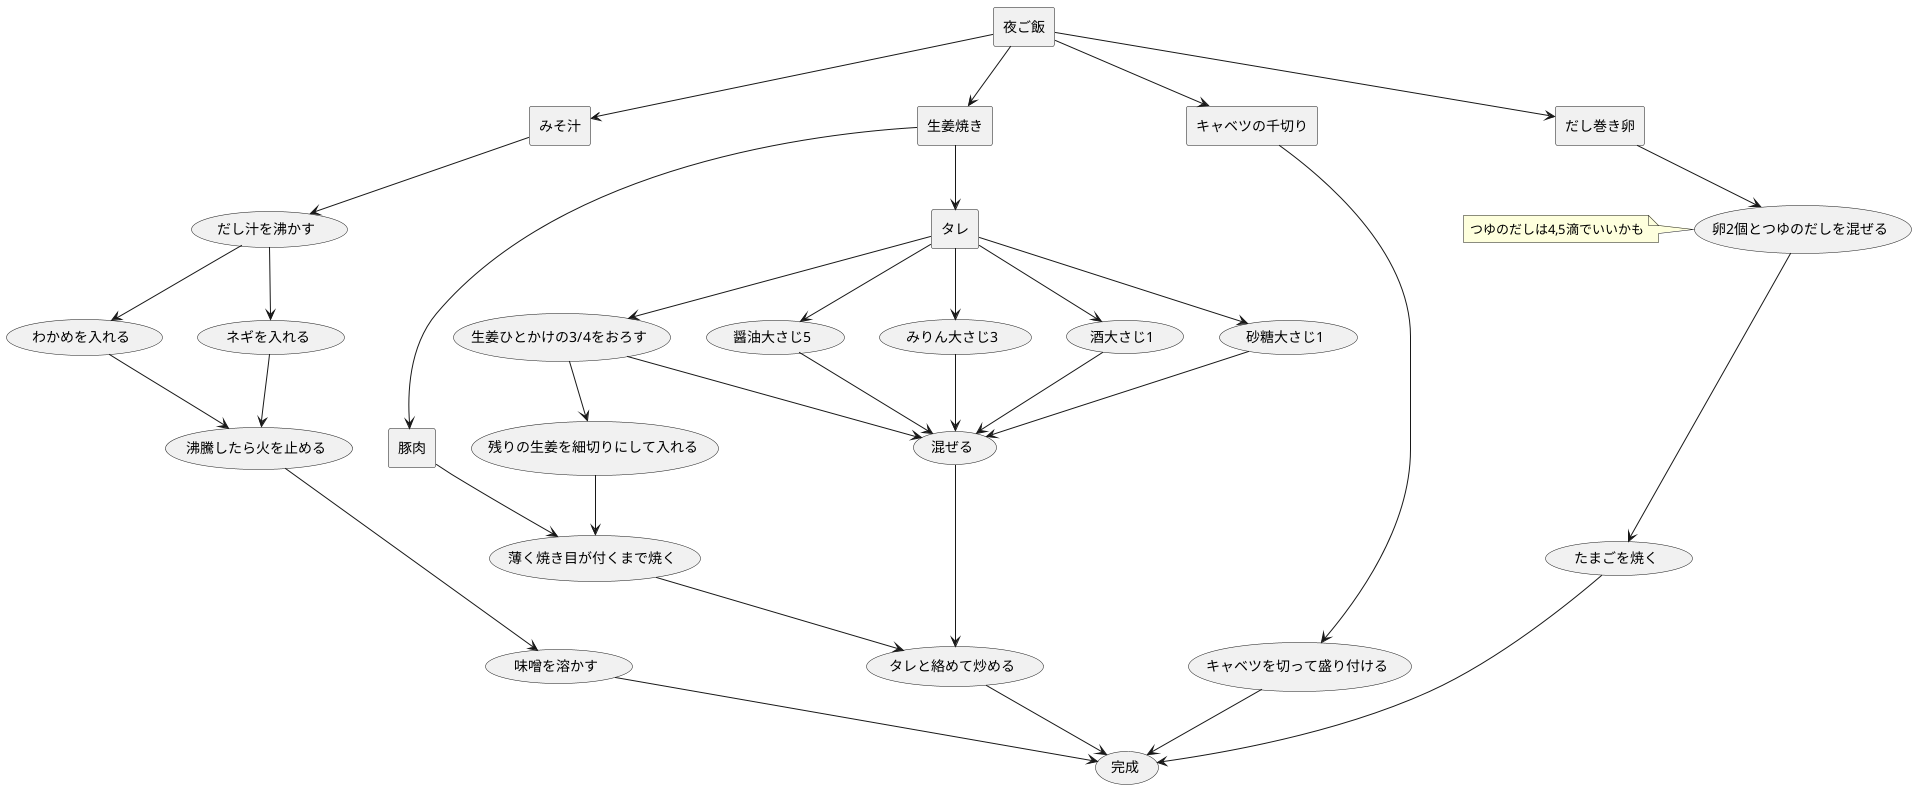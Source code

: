 @startuml
rectangle "夜ご飯" as 1
rectangle "みそ汁" as 2
usecase "だし汁を沸かす" as 3
usecase "わかめを入れる" as 4
usecase "沸騰したら火を止める" as 6
usecase "味噌を溶かす" as 7
usecase "完成" as 25
usecase "ネギを入れる" as 5
rectangle "生姜焼き" as 8
rectangle "豚肉" as 17
usecase "薄く焼き目が付くまで焼く" as 18
usecase "タレと絡めて炒める" as 19
rectangle "タレ" as 9
usecase "生姜ひとかけの3/4をおろす" as 10
usecase "残りの生姜を細切りにして入れる" as 11
usecase "混ぜる" as 16
usecase "醤油大さじ5" as 12
usecase "みりん大さじ3" as 13
usecase "酒大さじ1" as 14
usecase "砂糖大さじ1" as 15
rectangle "キャベツの千切り" as 20
usecase "キャベツを切って盛り付ける" as 21
rectangle "だし巻き卵" as 22
usecase "卵2個とつゆのだしを混ぜる" as 23
note left
つゆのだしは4,5滴でいいかも
end note
usecase "たまごを焼く" as 24

1 --> 2
2 --> 3
3 --> 4
4 --> 6
6 --> 7
7 --> 25
3 --> 5
5 --> 6
1 --> 8
8 --> 17
17 --> 18
18 --> 19
19 --> 25
8 --> 9
9 --> 10
10 --> 11
11 --> 18
10 --> 16
16 --> 19
9 --> 12
12 --> 16
9 --> 13
13 --> 16
9 --> 14
14 --> 16
9 --> 15
15 --> 16
1 --> 20
20 --> 21
21 --> 25
1 --> 22
22 --> 23
23 --> 24
24 --> 25

@enduml

### 夜ご飯
### みそ汁
- [ ] だし汁を沸かす
- [ ] わかめを入れる
- [ ] ネギを入れる
- [ ] 沸騰したら火を止める
- [ ] 味噌を溶かす
### 生姜焼き
### タレ
- [ ] 生姜ひとかけの3/4をおろす
- [ ] 残りの生姜を細切りにして入れる
- [ ] 醤油大さじ5
- [ ] みりん大さじ3
- [ ] 酒大さじ1
- [ ] 砂糖大さじ1
- [ ] 混ぜる
### 豚肉
- [ ] 薄く焼き目が付くまで焼く
- [ ] タレと絡めて炒める
### キャベツの千切り
- [ ] キャベツを切って盛り付ける
### だし巻き卵
- [ ] 卵2個とつゆのだしを混ぜる
- [ ] たまごを焼く
- [ ] 完成

